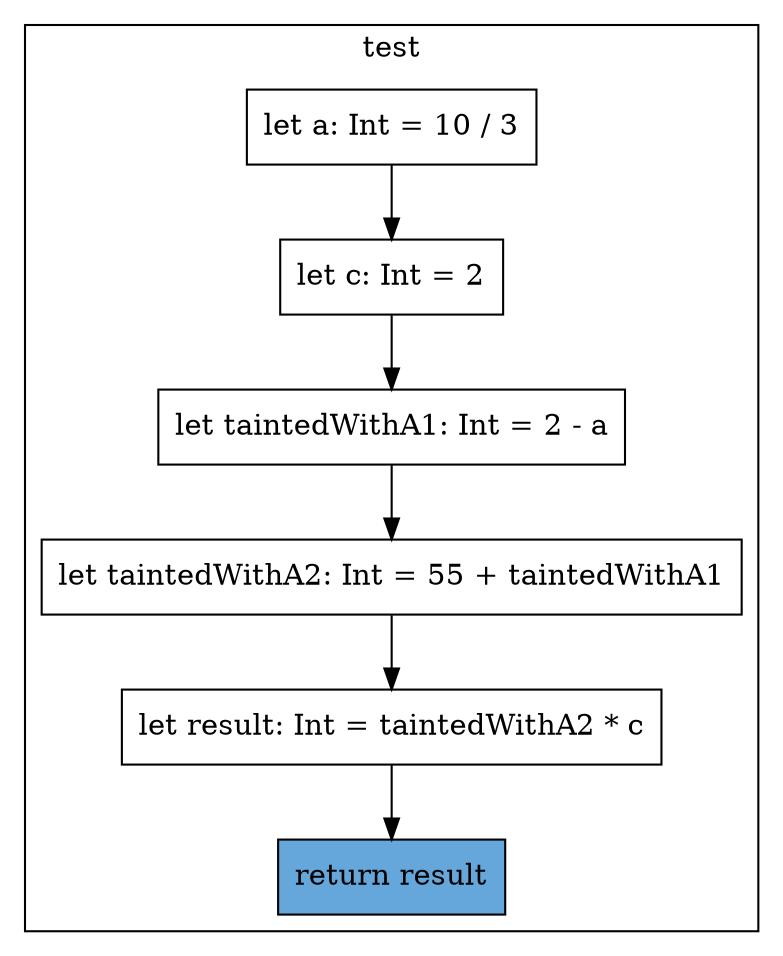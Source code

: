 digraph "div-before-mul-3" {
    node [shape=box];
    subgraph "cluster_test" {
        label="test";
        "test_141" [label="let a: Int = 10 / 3"];
        "test_142" [label="let c: Int = 2"];
        "test_144" [label="let taintedWithA1: Int = 2 - a"];
        "test_146" [label="let taintedWithA2: Int = 55 + taintedWithA1"];
        "test_148" [label="let result: Int = taintedWithA2 * c"];
        "test_150" [label="return result",style=filled,fillcolor="#66A7DB"];
        "test_141" -> "test_142";
        "test_142" -> "test_144";
        "test_144" -> "test_146";
        "test_146" -> "test_148";
        "test_148" -> "test_150";
    }
}
